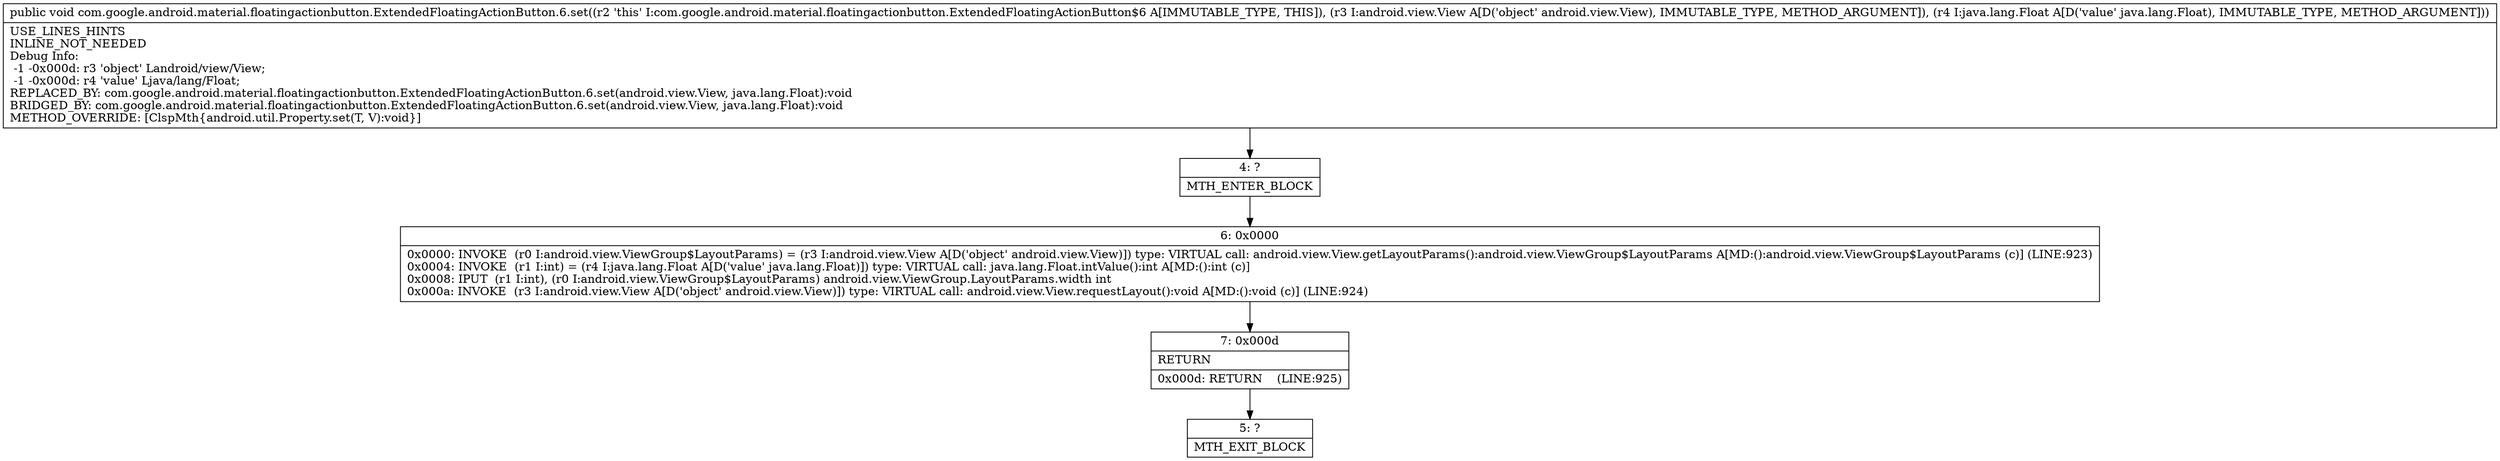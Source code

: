 digraph "CFG forcom.google.android.material.floatingactionbutton.ExtendedFloatingActionButton.6.set(Landroid\/view\/View;Ljava\/lang\/Float;)V" {
Node_4 [shape=record,label="{4\:\ ?|MTH_ENTER_BLOCK\l}"];
Node_6 [shape=record,label="{6\:\ 0x0000|0x0000: INVOKE  (r0 I:android.view.ViewGroup$LayoutParams) = (r3 I:android.view.View A[D('object' android.view.View)]) type: VIRTUAL call: android.view.View.getLayoutParams():android.view.ViewGroup$LayoutParams A[MD:():android.view.ViewGroup$LayoutParams (c)] (LINE:923)\l0x0004: INVOKE  (r1 I:int) = (r4 I:java.lang.Float A[D('value' java.lang.Float)]) type: VIRTUAL call: java.lang.Float.intValue():int A[MD:():int (c)]\l0x0008: IPUT  (r1 I:int), (r0 I:android.view.ViewGroup$LayoutParams) android.view.ViewGroup.LayoutParams.width int \l0x000a: INVOKE  (r3 I:android.view.View A[D('object' android.view.View)]) type: VIRTUAL call: android.view.View.requestLayout():void A[MD:():void (c)] (LINE:924)\l}"];
Node_7 [shape=record,label="{7\:\ 0x000d|RETURN\l|0x000d: RETURN    (LINE:925)\l}"];
Node_5 [shape=record,label="{5\:\ ?|MTH_EXIT_BLOCK\l}"];
MethodNode[shape=record,label="{public void com.google.android.material.floatingactionbutton.ExtendedFloatingActionButton.6.set((r2 'this' I:com.google.android.material.floatingactionbutton.ExtendedFloatingActionButton$6 A[IMMUTABLE_TYPE, THIS]), (r3 I:android.view.View A[D('object' android.view.View), IMMUTABLE_TYPE, METHOD_ARGUMENT]), (r4 I:java.lang.Float A[D('value' java.lang.Float), IMMUTABLE_TYPE, METHOD_ARGUMENT]))  | USE_LINES_HINTS\lINLINE_NOT_NEEDED\lDebug Info:\l  \-1 \-0x000d: r3 'object' Landroid\/view\/View;\l  \-1 \-0x000d: r4 'value' Ljava\/lang\/Float;\lREPLACED_BY: com.google.android.material.floatingactionbutton.ExtendedFloatingActionButton.6.set(android.view.View, java.lang.Float):void\lBRIDGED_BY: com.google.android.material.floatingactionbutton.ExtendedFloatingActionButton.6.set(android.view.View, java.lang.Float):void\lMETHOD_OVERRIDE: [ClspMth\{android.util.Property.set(T, V):void\}]\l}"];
MethodNode -> Node_4;Node_4 -> Node_6;
Node_6 -> Node_7;
Node_7 -> Node_5;
}

